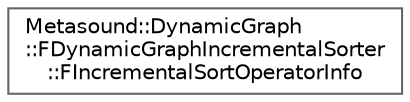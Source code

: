 digraph "Graphical Class Hierarchy"
{
 // INTERACTIVE_SVG=YES
 // LATEX_PDF_SIZE
  bgcolor="transparent";
  edge [fontname=Helvetica,fontsize=10,labelfontname=Helvetica,labelfontsize=10];
  node [fontname=Helvetica,fontsize=10,shape=box,height=0.2,width=0.4];
  rankdir="LR";
  Node0 [id="Node000000",label="Metasound::DynamicGraph\l::FDynamicGraphIncrementalSorter\l::FIncrementalSortOperatorInfo",height=0.2,width=0.4,color="grey40", fillcolor="white", style="filled",URL="$dc/dd9/structMetasound_1_1DynamicGraph_1_1FDynamicGraphIncrementalSorter_1_1FIncrementalSortOperatorInfo.html",tooltip=" "];
}
